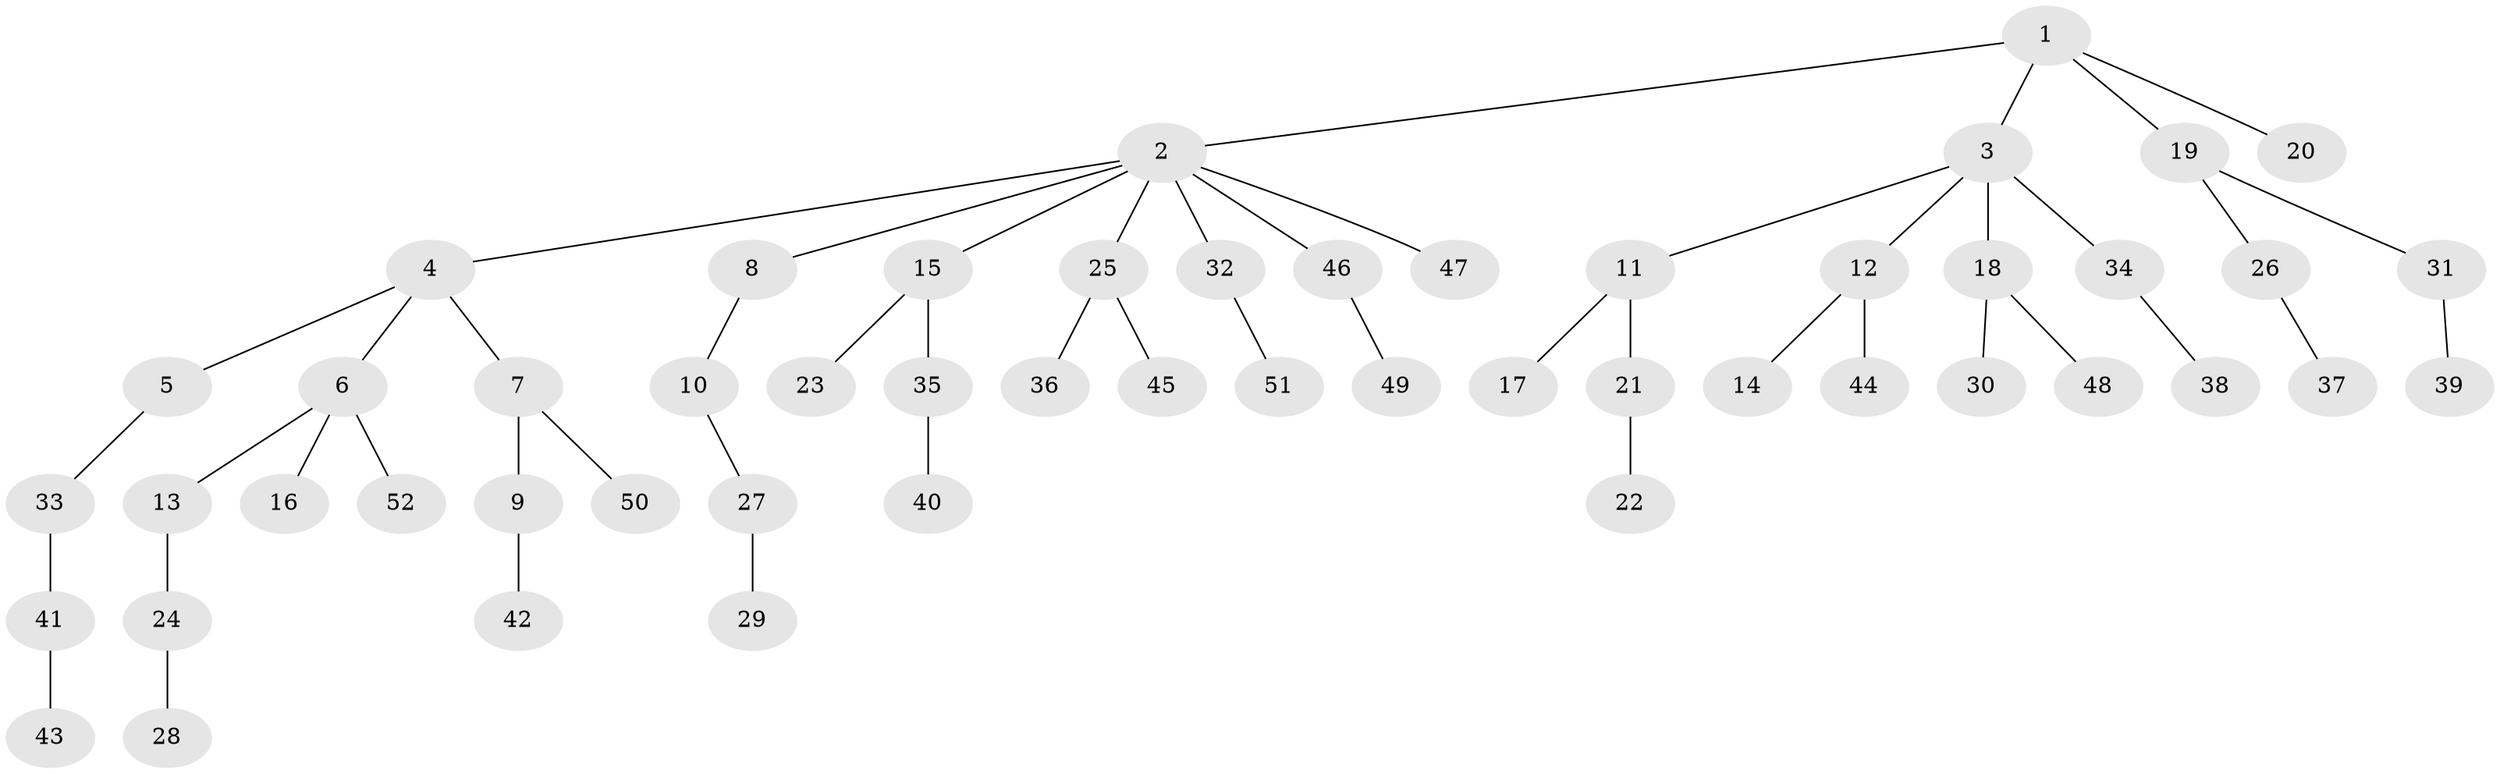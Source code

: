 // coarse degree distribution, {1: 0.55, 2: 0.35, 4: 0.05, 9: 0.05}
// Generated by graph-tools (version 1.1) at 2025/56/03/04/25 21:56:27]
// undirected, 52 vertices, 51 edges
graph export_dot {
graph [start="1"]
  node [color=gray90,style=filled];
  1;
  2;
  3;
  4;
  5;
  6;
  7;
  8;
  9;
  10;
  11;
  12;
  13;
  14;
  15;
  16;
  17;
  18;
  19;
  20;
  21;
  22;
  23;
  24;
  25;
  26;
  27;
  28;
  29;
  30;
  31;
  32;
  33;
  34;
  35;
  36;
  37;
  38;
  39;
  40;
  41;
  42;
  43;
  44;
  45;
  46;
  47;
  48;
  49;
  50;
  51;
  52;
  1 -- 2;
  1 -- 3;
  1 -- 19;
  1 -- 20;
  2 -- 4;
  2 -- 8;
  2 -- 15;
  2 -- 25;
  2 -- 32;
  2 -- 46;
  2 -- 47;
  3 -- 11;
  3 -- 12;
  3 -- 18;
  3 -- 34;
  4 -- 5;
  4 -- 6;
  4 -- 7;
  5 -- 33;
  6 -- 13;
  6 -- 16;
  6 -- 52;
  7 -- 9;
  7 -- 50;
  8 -- 10;
  9 -- 42;
  10 -- 27;
  11 -- 17;
  11 -- 21;
  12 -- 14;
  12 -- 44;
  13 -- 24;
  15 -- 23;
  15 -- 35;
  18 -- 30;
  18 -- 48;
  19 -- 26;
  19 -- 31;
  21 -- 22;
  24 -- 28;
  25 -- 36;
  25 -- 45;
  26 -- 37;
  27 -- 29;
  31 -- 39;
  32 -- 51;
  33 -- 41;
  34 -- 38;
  35 -- 40;
  41 -- 43;
  46 -- 49;
}
